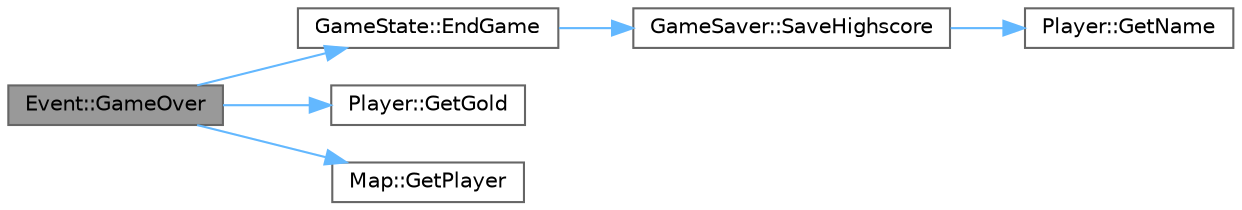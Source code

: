 digraph "Event::GameOver"
{
 // LATEX_PDF_SIZE
  bgcolor="transparent";
  edge [fontname=Helvetica,fontsize=10,labelfontname=Helvetica,labelfontsize=10];
  node [fontname=Helvetica,fontsize=10,shape=box,height=0.2,width=0.4];
  rankdir="LR";
  Node1 [id="Node000001",label="Event::GameOver",height=0.2,width=0.4,color="gray40", fillcolor="grey60", style="filled", fontcolor="black",tooltip="Handles the game over event."];
  Node1 -> Node2 [id="edge6_Node000001_Node000002",color="steelblue1",style="solid",tooltip=" "];
  Node2 [id="Node000002",label="GameState::EndGame",height=0.2,width=0.4,color="grey40", fillcolor="white", style="filled",URL="$class_game_state.html#a75f5002c9098349d3e3f023e1dfb20e8",tooltip=" "];
  Node2 -> Node3 [id="edge7_Node000002_Node000003",color="steelblue1",style="solid",tooltip=" "];
  Node3 [id="Node000003",label="GameSaver::SaveHighscore",height=0.2,width=0.4,color="grey40", fillcolor="white", style="filled",URL="$class_game_saver.html#afab0c0368ac42f60a17ccf52066e4aaa",tooltip="Saves the player's highscore to a specified directory."];
  Node3 -> Node4 [id="edge8_Node000003_Node000004",color="steelblue1",style="solid",tooltip=" "];
  Node4 [id="Node000004",label="Player::GetName",height=0.2,width=0.4,color="grey40", fillcolor="white", style="filled",URL="$class_player.html#affddef50f994746a860e2366e412917f",tooltip="Gets the name of the player."];
  Node1 -> Node5 [id="edge9_Node000001_Node000005",color="steelblue1",style="solid",tooltip=" "];
  Node5 [id="Node000005",label="Player::GetGold",height=0.2,width=0.4,color="grey40", fillcolor="white", style="filled",URL="$class_player.html#ae8998911055deca652b0e53e787c6669",tooltip="Gets the amount of gold the player has."];
  Node1 -> Node6 [id="edge10_Node000001_Node000006",color="steelblue1",style="solid",tooltip=" "];
  Node6 [id="Node000006",label="Map::GetPlayer",height=0.2,width=0.4,color="grey40", fillcolor="white", style="filled",URL="$class_map.html#a2a75f0965389cfb4dc80839ed02e4afc",tooltip="Gets the player object."];
}
